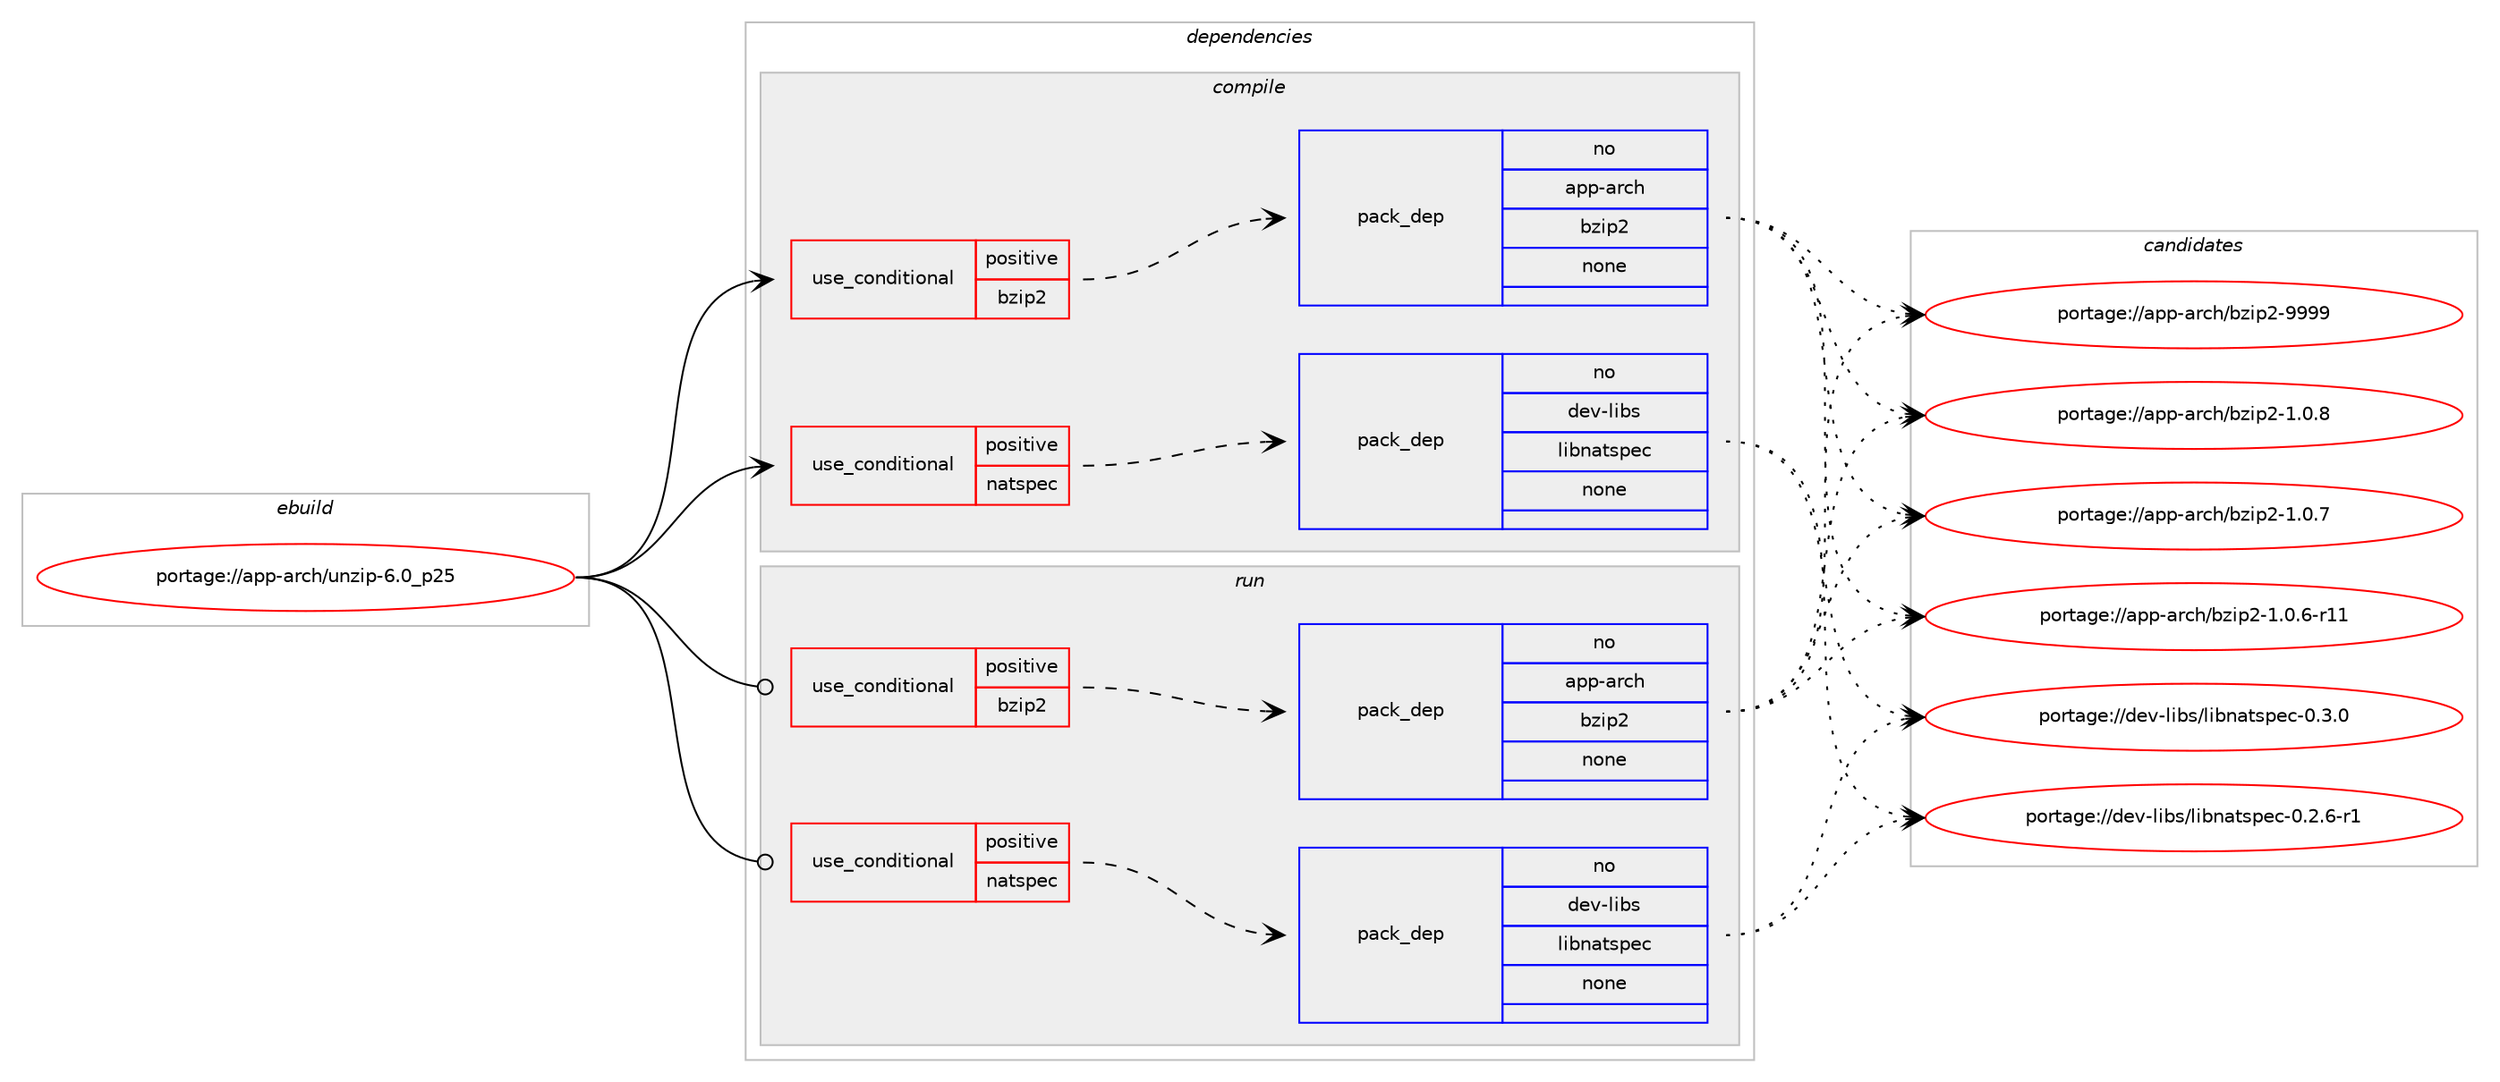digraph prolog {

# *************
# Graph options
# *************

newrank=true;
concentrate=true;
compound=true;
graph [rankdir=LR,fontname=Helvetica,fontsize=10,ranksep=1.5];#, ranksep=2.5, nodesep=0.2];
edge  [arrowhead=vee];
node  [fontname=Helvetica,fontsize=10];

# **********
# The ebuild
# **********

subgraph cluster_leftcol {
color=gray;
label=<<i>ebuild</i>>;
id [label="portage://app-arch/unzip-6.0_p25", color=red, width=4, href="../app-arch/unzip-6.0_p25.svg"];
}

# ****************
# The dependencies
# ****************

subgraph cluster_midcol {
color=gray;
label=<<i>dependencies</i>>;
subgraph cluster_compile {
fillcolor="#eeeeee";
style=filled;
label=<<i>compile</i>>;
subgraph cond153028 {
dependency648576 [label=<<TABLE BORDER="0" CELLBORDER="1" CELLSPACING="0" CELLPADDING="4"><TR><TD ROWSPAN="3" CELLPADDING="10">use_conditional</TD></TR><TR><TD>positive</TD></TR><TR><TD>bzip2</TD></TR></TABLE>>, shape=none, color=red];
subgraph pack486915 {
dependency648577 [label=<<TABLE BORDER="0" CELLBORDER="1" CELLSPACING="0" CELLPADDING="4" WIDTH="220"><TR><TD ROWSPAN="6" CELLPADDING="30">pack_dep</TD></TR><TR><TD WIDTH="110">no</TD></TR><TR><TD>app-arch</TD></TR><TR><TD>bzip2</TD></TR><TR><TD>none</TD></TR><TR><TD></TD></TR></TABLE>>, shape=none, color=blue];
}
dependency648576:e -> dependency648577:w [weight=20,style="dashed",arrowhead="vee"];
}
id:e -> dependency648576:w [weight=20,style="solid",arrowhead="vee"];
subgraph cond153029 {
dependency648578 [label=<<TABLE BORDER="0" CELLBORDER="1" CELLSPACING="0" CELLPADDING="4"><TR><TD ROWSPAN="3" CELLPADDING="10">use_conditional</TD></TR><TR><TD>positive</TD></TR><TR><TD>natspec</TD></TR></TABLE>>, shape=none, color=red];
subgraph pack486916 {
dependency648579 [label=<<TABLE BORDER="0" CELLBORDER="1" CELLSPACING="0" CELLPADDING="4" WIDTH="220"><TR><TD ROWSPAN="6" CELLPADDING="30">pack_dep</TD></TR><TR><TD WIDTH="110">no</TD></TR><TR><TD>dev-libs</TD></TR><TR><TD>libnatspec</TD></TR><TR><TD>none</TD></TR><TR><TD></TD></TR></TABLE>>, shape=none, color=blue];
}
dependency648578:e -> dependency648579:w [weight=20,style="dashed",arrowhead="vee"];
}
id:e -> dependency648578:w [weight=20,style="solid",arrowhead="vee"];
}
subgraph cluster_compileandrun {
fillcolor="#eeeeee";
style=filled;
label=<<i>compile and run</i>>;
}
subgraph cluster_run {
fillcolor="#eeeeee";
style=filled;
label=<<i>run</i>>;
subgraph cond153030 {
dependency648580 [label=<<TABLE BORDER="0" CELLBORDER="1" CELLSPACING="0" CELLPADDING="4"><TR><TD ROWSPAN="3" CELLPADDING="10">use_conditional</TD></TR><TR><TD>positive</TD></TR><TR><TD>bzip2</TD></TR></TABLE>>, shape=none, color=red];
subgraph pack486917 {
dependency648581 [label=<<TABLE BORDER="0" CELLBORDER="1" CELLSPACING="0" CELLPADDING="4" WIDTH="220"><TR><TD ROWSPAN="6" CELLPADDING="30">pack_dep</TD></TR><TR><TD WIDTH="110">no</TD></TR><TR><TD>app-arch</TD></TR><TR><TD>bzip2</TD></TR><TR><TD>none</TD></TR><TR><TD></TD></TR></TABLE>>, shape=none, color=blue];
}
dependency648580:e -> dependency648581:w [weight=20,style="dashed",arrowhead="vee"];
}
id:e -> dependency648580:w [weight=20,style="solid",arrowhead="odot"];
subgraph cond153031 {
dependency648582 [label=<<TABLE BORDER="0" CELLBORDER="1" CELLSPACING="0" CELLPADDING="4"><TR><TD ROWSPAN="3" CELLPADDING="10">use_conditional</TD></TR><TR><TD>positive</TD></TR><TR><TD>natspec</TD></TR></TABLE>>, shape=none, color=red];
subgraph pack486918 {
dependency648583 [label=<<TABLE BORDER="0" CELLBORDER="1" CELLSPACING="0" CELLPADDING="4" WIDTH="220"><TR><TD ROWSPAN="6" CELLPADDING="30">pack_dep</TD></TR><TR><TD WIDTH="110">no</TD></TR><TR><TD>dev-libs</TD></TR><TR><TD>libnatspec</TD></TR><TR><TD>none</TD></TR><TR><TD></TD></TR></TABLE>>, shape=none, color=blue];
}
dependency648582:e -> dependency648583:w [weight=20,style="dashed",arrowhead="vee"];
}
id:e -> dependency648582:w [weight=20,style="solid",arrowhead="odot"];
}
}

# **************
# The candidates
# **************

subgraph cluster_choices {
rank=same;
color=gray;
label=<<i>candidates</i>>;

subgraph choice486915 {
color=black;
nodesep=1;
choice971121124597114991044798122105112504557575757 [label="portage://app-arch/bzip2-9999", color=red, width=4,href="../app-arch/bzip2-9999.svg"];
choice97112112459711499104479812210511250454946484656 [label="portage://app-arch/bzip2-1.0.8", color=red, width=4,href="../app-arch/bzip2-1.0.8.svg"];
choice97112112459711499104479812210511250454946484655 [label="portage://app-arch/bzip2-1.0.7", color=red, width=4,href="../app-arch/bzip2-1.0.7.svg"];
choice97112112459711499104479812210511250454946484654451144949 [label="portage://app-arch/bzip2-1.0.6-r11", color=red, width=4,href="../app-arch/bzip2-1.0.6-r11.svg"];
dependency648577:e -> choice971121124597114991044798122105112504557575757:w [style=dotted,weight="100"];
dependency648577:e -> choice97112112459711499104479812210511250454946484656:w [style=dotted,weight="100"];
dependency648577:e -> choice97112112459711499104479812210511250454946484655:w [style=dotted,weight="100"];
dependency648577:e -> choice97112112459711499104479812210511250454946484654451144949:w [style=dotted,weight="100"];
}
subgraph choice486916 {
color=black;
nodesep=1;
choice100101118451081059811547108105981109711611511210199454846514648 [label="portage://dev-libs/libnatspec-0.3.0", color=red, width=4,href="../dev-libs/libnatspec-0.3.0.svg"];
choice1001011184510810598115471081059811097116115112101994548465046544511449 [label="portage://dev-libs/libnatspec-0.2.6-r1", color=red, width=4,href="../dev-libs/libnatspec-0.2.6-r1.svg"];
dependency648579:e -> choice100101118451081059811547108105981109711611511210199454846514648:w [style=dotted,weight="100"];
dependency648579:e -> choice1001011184510810598115471081059811097116115112101994548465046544511449:w [style=dotted,weight="100"];
}
subgraph choice486917 {
color=black;
nodesep=1;
choice971121124597114991044798122105112504557575757 [label="portage://app-arch/bzip2-9999", color=red, width=4,href="../app-arch/bzip2-9999.svg"];
choice97112112459711499104479812210511250454946484656 [label="portage://app-arch/bzip2-1.0.8", color=red, width=4,href="../app-arch/bzip2-1.0.8.svg"];
choice97112112459711499104479812210511250454946484655 [label="portage://app-arch/bzip2-1.0.7", color=red, width=4,href="../app-arch/bzip2-1.0.7.svg"];
choice97112112459711499104479812210511250454946484654451144949 [label="portage://app-arch/bzip2-1.0.6-r11", color=red, width=4,href="../app-arch/bzip2-1.0.6-r11.svg"];
dependency648581:e -> choice971121124597114991044798122105112504557575757:w [style=dotted,weight="100"];
dependency648581:e -> choice97112112459711499104479812210511250454946484656:w [style=dotted,weight="100"];
dependency648581:e -> choice97112112459711499104479812210511250454946484655:w [style=dotted,weight="100"];
dependency648581:e -> choice97112112459711499104479812210511250454946484654451144949:w [style=dotted,weight="100"];
}
subgraph choice486918 {
color=black;
nodesep=1;
choice100101118451081059811547108105981109711611511210199454846514648 [label="portage://dev-libs/libnatspec-0.3.0", color=red, width=4,href="../dev-libs/libnatspec-0.3.0.svg"];
choice1001011184510810598115471081059811097116115112101994548465046544511449 [label="portage://dev-libs/libnatspec-0.2.6-r1", color=red, width=4,href="../dev-libs/libnatspec-0.2.6-r1.svg"];
dependency648583:e -> choice100101118451081059811547108105981109711611511210199454846514648:w [style=dotted,weight="100"];
dependency648583:e -> choice1001011184510810598115471081059811097116115112101994548465046544511449:w [style=dotted,weight="100"];
}
}

}
